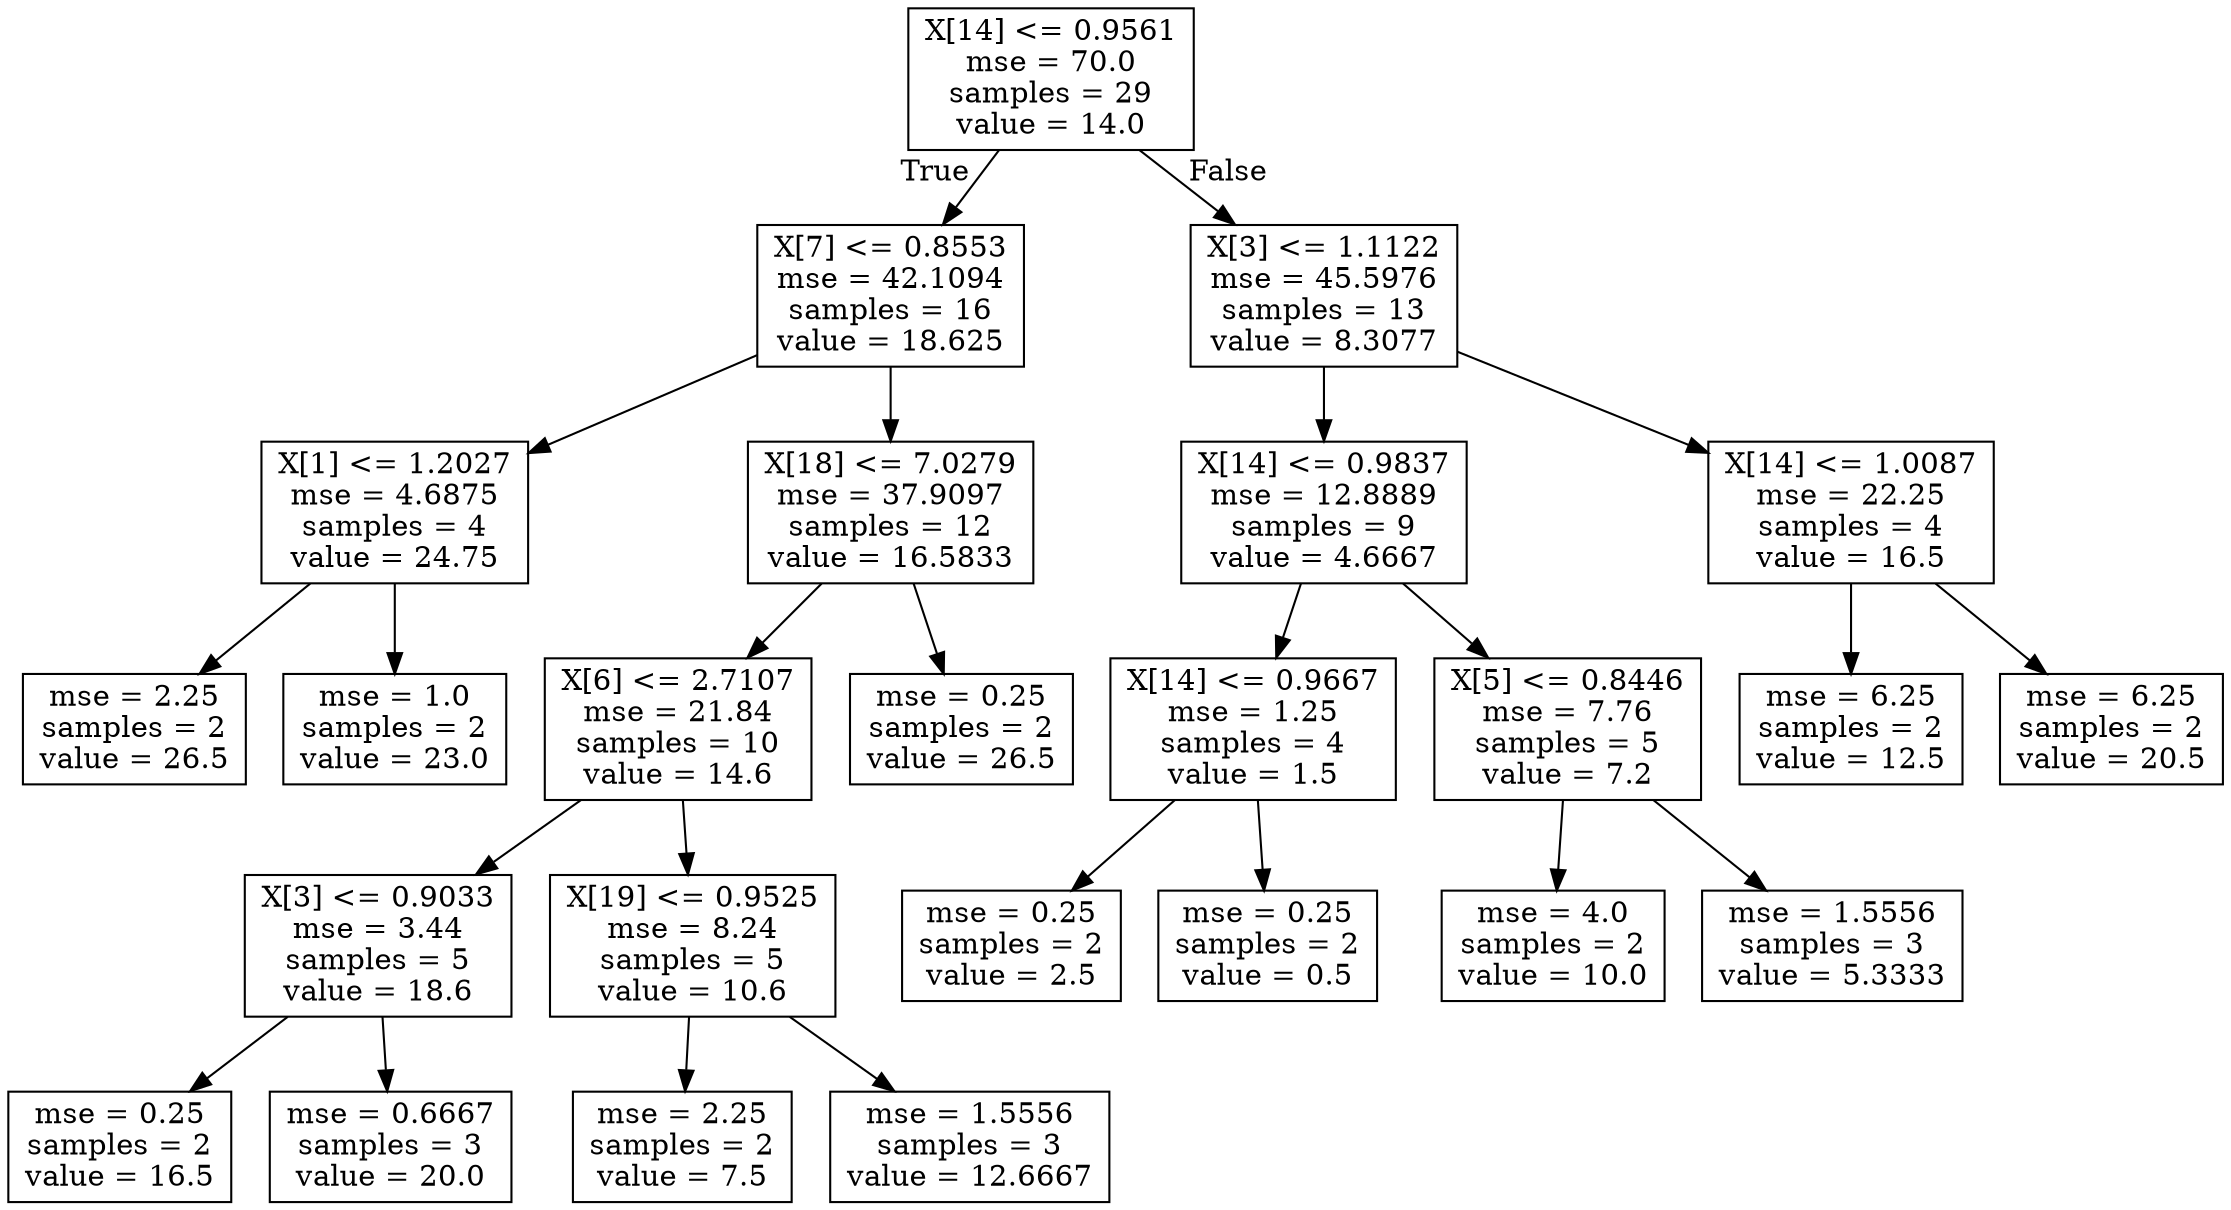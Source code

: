 digraph Tree {
node [shape=box] ;
0 [label="X[14] <= 0.9561\nmse = 70.0\nsamples = 29\nvalue = 14.0"] ;
1 [label="X[7] <= 0.8553\nmse = 42.1094\nsamples = 16\nvalue = 18.625"] ;
0 -> 1 [labeldistance=2.5, labelangle=45, headlabel="True"] ;
2 [label="X[1] <= 1.2027\nmse = 4.6875\nsamples = 4\nvalue = 24.75"] ;
1 -> 2 ;
3 [label="mse = 2.25\nsamples = 2\nvalue = 26.5"] ;
2 -> 3 ;
4 [label="mse = 1.0\nsamples = 2\nvalue = 23.0"] ;
2 -> 4 ;
5 [label="X[18] <= 7.0279\nmse = 37.9097\nsamples = 12\nvalue = 16.5833"] ;
1 -> 5 ;
6 [label="X[6] <= 2.7107\nmse = 21.84\nsamples = 10\nvalue = 14.6"] ;
5 -> 6 ;
7 [label="X[3] <= 0.9033\nmse = 3.44\nsamples = 5\nvalue = 18.6"] ;
6 -> 7 ;
8 [label="mse = 0.25\nsamples = 2\nvalue = 16.5"] ;
7 -> 8 ;
9 [label="mse = 0.6667\nsamples = 3\nvalue = 20.0"] ;
7 -> 9 ;
10 [label="X[19] <= 0.9525\nmse = 8.24\nsamples = 5\nvalue = 10.6"] ;
6 -> 10 ;
11 [label="mse = 2.25\nsamples = 2\nvalue = 7.5"] ;
10 -> 11 ;
12 [label="mse = 1.5556\nsamples = 3\nvalue = 12.6667"] ;
10 -> 12 ;
13 [label="mse = 0.25\nsamples = 2\nvalue = 26.5"] ;
5 -> 13 ;
14 [label="X[3] <= 1.1122\nmse = 45.5976\nsamples = 13\nvalue = 8.3077"] ;
0 -> 14 [labeldistance=2.5, labelangle=-45, headlabel="False"] ;
15 [label="X[14] <= 0.9837\nmse = 12.8889\nsamples = 9\nvalue = 4.6667"] ;
14 -> 15 ;
16 [label="X[14] <= 0.9667\nmse = 1.25\nsamples = 4\nvalue = 1.5"] ;
15 -> 16 ;
17 [label="mse = 0.25\nsamples = 2\nvalue = 2.5"] ;
16 -> 17 ;
18 [label="mse = 0.25\nsamples = 2\nvalue = 0.5"] ;
16 -> 18 ;
19 [label="X[5] <= 0.8446\nmse = 7.76\nsamples = 5\nvalue = 7.2"] ;
15 -> 19 ;
20 [label="mse = 4.0\nsamples = 2\nvalue = 10.0"] ;
19 -> 20 ;
21 [label="mse = 1.5556\nsamples = 3\nvalue = 5.3333"] ;
19 -> 21 ;
22 [label="X[14] <= 1.0087\nmse = 22.25\nsamples = 4\nvalue = 16.5"] ;
14 -> 22 ;
23 [label="mse = 6.25\nsamples = 2\nvalue = 12.5"] ;
22 -> 23 ;
24 [label="mse = 6.25\nsamples = 2\nvalue = 20.5"] ;
22 -> 24 ;
}